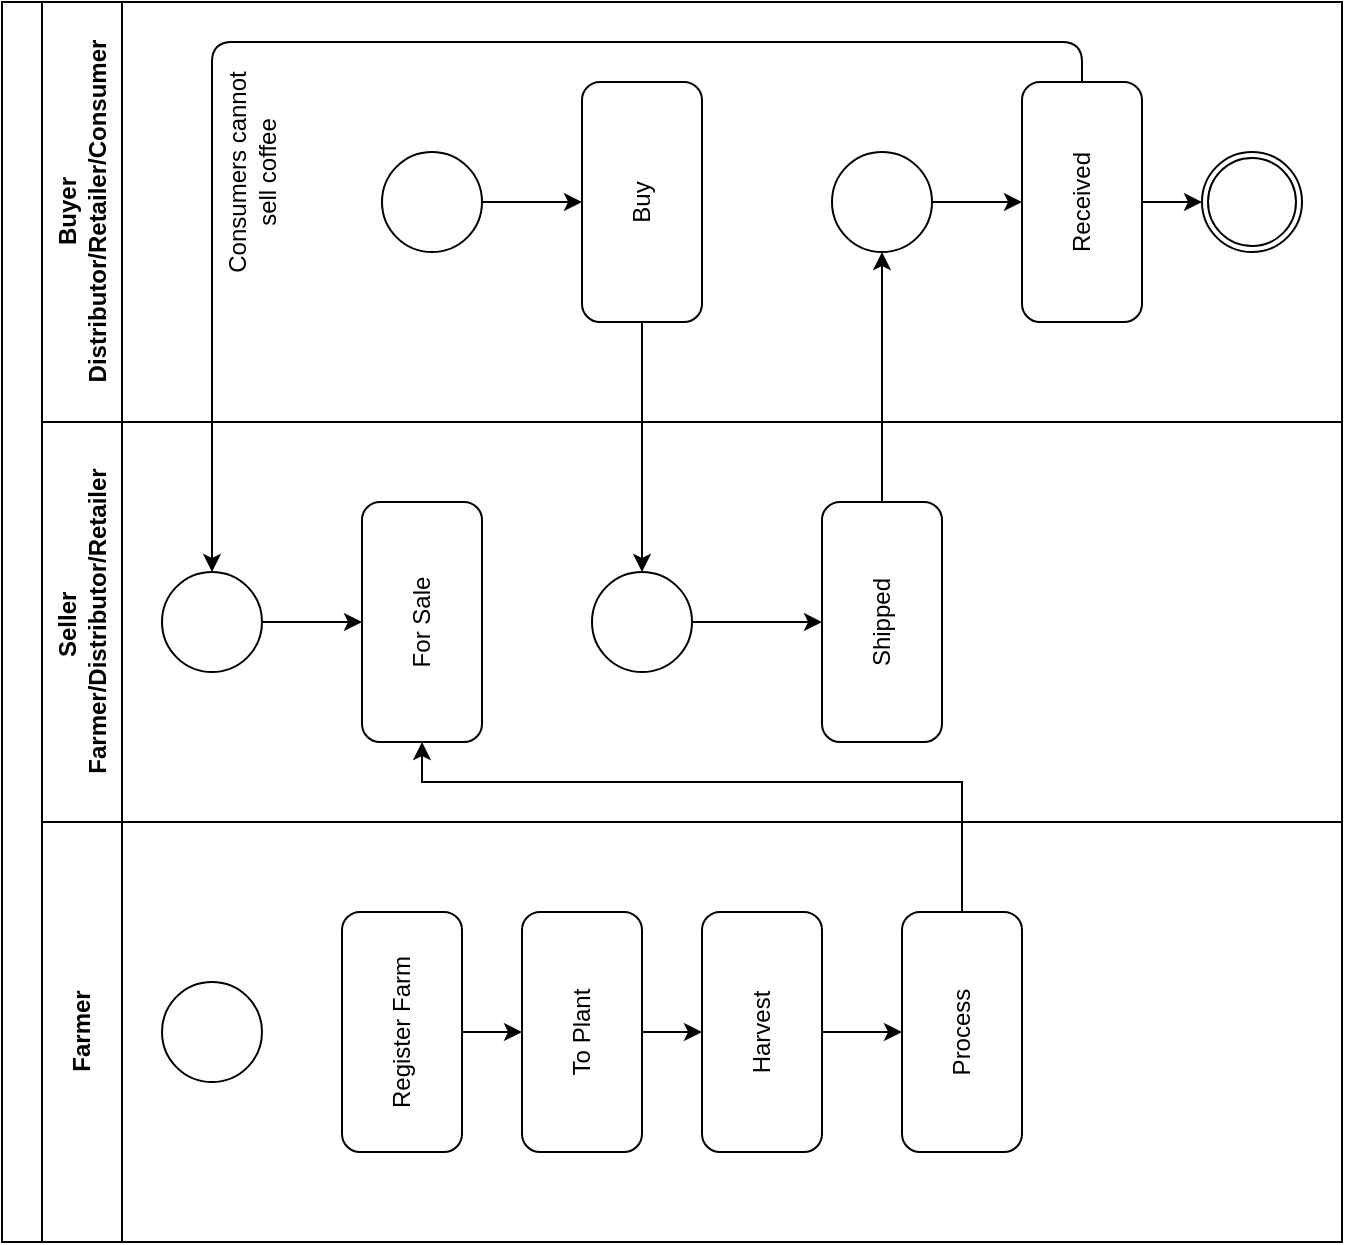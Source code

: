 <mxfile version="13.1.1" type="device"><diagram id="prtHgNgQTEPvFCAcTncT" name="Page-1"><mxGraphModel dx="1002" dy="660" grid="1" gridSize="10" guides="1" tooltips="1" connect="1" arrows="1" fold="1" page="1" pageScale="1" pageWidth="827" pageHeight="1169" math="0" shadow="0"><root><mxCell id="0"/><mxCell id="1" parent="0"/><mxCell id="dNxyNK7c78bLwvsdeMH5-19" value="" style="swimlane;html=1;childLayout=stackLayout;resizeParent=1;resizeParentMax=0;horizontal=0;startSize=20;horizontalStack=0;" parent="1" vertex="1"><mxGeometry x="120" y="50" width="670" height="620" as="geometry"><mxRectangle x="120" y="50" width="50" height="40" as="alternateBounds"/></mxGeometry></mxCell><mxCell id="dNxyNK7c78bLwvsdeMH5-38" style="edgeStyle=orthogonalEdgeStyle;rounded=0;orthogonalLoop=1;jettySize=auto;html=1;endArrow=classic;endFill=1;" parent="dNxyNK7c78bLwvsdeMH5-19" source="dNxyNK7c78bLwvsdeMH5-26" edge="1"><mxGeometry relative="1" as="geometry"><Array as="points"><mxPoint x="180" y="340"/><mxPoint x="400" y="340"/></Array><mxPoint x="400" y="440" as="targetPoint"/></mxGeometry></mxCell><mxCell id="dNxyNK7c78bLwvsdeMH5-20" value="Buyer&lt;br&gt;Distributor/Retailer/Consumer" style="swimlane;html=1;startSize=40;horizontal=0;" parent="dNxyNK7c78bLwvsdeMH5-19" vertex="1"><mxGeometry x="20" width="650" height="210" as="geometry"/></mxCell><mxCell id="Ulrpp4j5N3XwbVjnwpGd-16" value="Buy" style="rounded=1;whiteSpace=wrap;html=1;rotation=-90;" vertex="1" parent="dNxyNK7c78bLwvsdeMH5-20"><mxGeometry x="240" y="70" width="120" height="60" as="geometry"/></mxCell><mxCell id="Ulrpp4j5N3XwbVjnwpGd-17" value="" style="edgeStyle=orthogonalEdgeStyle;rounded=0;orthogonalLoop=1;jettySize=auto;html=1;" edge="1" parent="dNxyNK7c78bLwvsdeMH5-20" source="Ulrpp4j5N3XwbVjnwpGd-13" target="Ulrpp4j5N3XwbVjnwpGd-16"><mxGeometry relative="1" as="geometry"/></mxCell><mxCell id="Ulrpp4j5N3XwbVjnwpGd-13" value="" style="shape=mxgraph.bpmn.shape;html=1;verticalLabelPosition=bottom;labelBackgroundColor=#ffffff;verticalAlign=top;align=center;perimeter=ellipsePerimeter;outlineConnect=0;outline=standard;symbol=general;" vertex="1" parent="dNxyNK7c78bLwvsdeMH5-20"><mxGeometry x="170" y="75" width="50" height="50" as="geometry"/></mxCell><mxCell id="Ulrpp4j5N3XwbVjnwpGd-28" value="" style="edgeStyle=orthogonalEdgeStyle;rounded=0;orthogonalLoop=1;jettySize=auto;html=1;" edge="1" parent="dNxyNK7c78bLwvsdeMH5-20" source="Ulrpp4j5N3XwbVjnwpGd-24" target="Ulrpp4j5N3XwbVjnwpGd-27"><mxGeometry relative="1" as="geometry"/></mxCell><mxCell id="Ulrpp4j5N3XwbVjnwpGd-24" value="" style="shape=mxgraph.bpmn.shape;html=1;verticalLabelPosition=bottom;labelBackgroundColor=#ffffff;verticalAlign=top;align=center;perimeter=ellipsePerimeter;outlineConnect=0;outline=standard;symbol=general;" vertex="1" parent="dNxyNK7c78bLwvsdeMH5-20"><mxGeometry x="395" y="75" width="50" height="50" as="geometry"/></mxCell><mxCell id="Ulrpp4j5N3XwbVjnwpGd-35" value="" style="edgeStyle=orthogonalEdgeStyle;rounded=0;orthogonalLoop=1;jettySize=auto;html=1;entryX=0;entryY=0.5;entryDx=0;entryDy=0;" edge="1" parent="dNxyNK7c78bLwvsdeMH5-20" source="Ulrpp4j5N3XwbVjnwpGd-27" target="Ulrpp4j5N3XwbVjnwpGd-29"><mxGeometry relative="1" as="geometry"><mxPoint x="690" y="100" as="targetPoint"/></mxGeometry></mxCell><mxCell id="Ulrpp4j5N3XwbVjnwpGd-27" value="Received" style="rounded=1;whiteSpace=wrap;html=1;rotation=-90;" vertex="1" parent="dNxyNK7c78bLwvsdeMH5-20"><mxGeometry x="460" y="70" width="120" height="60" as="geometry"/></mxCell><mxCell id="Ulrpp4j5N3XwbVjnwpGd-29" value="" style="shape=mxgraph.bpmn.shape;html=1;verticalLabelPosition=bottom;labelBackgroundColor=#ffffff;verticalAlign=top;align=center;perimeter=ellipsePerimeter;outlineConnect=0;outline=throwing;symbol=general;" vertex="1" parent="dNxyNK7c78bLwvsdeMH5-20"><mxGeometry x="580" y="75" width="50" height="50" as="geometry"/></mxCell><mxCell id="Ulrpp4j5N3XwbVjnwpGd-37" value="Consumers cannot sell coffee" style="text;html=1;strokeColor=none;fillColor=none;align=center;verticalAlign=middle;whiteSpace=wrap;rounded=0;rotation=-90;" vertex="1" parent="dNxyNK7c78bLwvsdeMH5-20"><mxGeometry x="50" y="75" width="110" height="20" as="geometry"/></mxCell><mxCell id="dNxyNK7c78bLwvsdeMH5-21" value="Seller&amp;nbsp;&lt;br&gt;Farmer/Distributor/Retailer" style="swimlane;html=1;startSize=40;horizontal=0;" parent="dNxyNK7c78bLwvsdeMH5-19" vertex="1"><mxGeometry x="20" y="210" width="650" height="200" as="geometry"/></mxCell><mxCell id="dNxyNK7c78bLwvsdeMH5-29" value="" style="edgeStyle=orthogonalEdgeStyle;rounded=0;orthogonalLoop=1;jettySize=auto;html=1;endArrow=classic;endFill=1;" parent="dNxyNK7c78bLwvsdeMH5-21" source="dNxyNK7c78bLwvsdeMH5-26" edge="1"><mxGeometry relative="1" as="geometry"><mxPoint x="260" y="60" as="targetPoint"/></mxGeometry></mxCell><mxCell id="Ulrpp4j5N3XwbVjnwpGd-21" value="Shipped" style="rounded=1;whiteSpace=wrap;html=1;rotation=-90;" vertex="1" parent="dNxyNK7c78bLwvsdeMH5-21"><mxGeometry x="360" y="70" width="120" height="60" as="geometry"/></mxCell><mxCell id="Ulrpp4j5N3XwbVjnwpGd-11" value="For Sale" style="rounded=1;whiteSpace=wrap;html=1;rotation=-90;" vertex="1" parent="dNxyNK7c78bLwvsdeMH5-21"><mxGeometry x="130" y="70" width="120" height="60" as="geometry"/></mxCell><mxCell id="Ulrpp4j5N3XwbVjnwpGd-15" value="" style="edgeStyle=orthogonalEdgeStyle;rounded=0;orthogonalLoop=1;jettySize=auto;html=1;" edge="1" parent="dNxyNK7c78bLwvsdeMH5-21" source="Ulrpp4j5N3XwbVjnwpGd-14" target="Ulrpp4j5N3XwbVjnwpGd-11"><mxGeometry relative="1" as="geometry"/></mxCell><mxCell id="Ulrpp4j5N3XwbVjnwpGd-14" value="" style="shape=mxgraph.bpmn.shape;html=1;verticalLabelPosition=bottom;labelBackgroundColor=#ffffff;verticalAlign=top;align=center;perimeter=ellipsePerimeter;outlineConnect=0;outline=standard;symbol=general;" vertex="1" parent="dNxyNK7c78bLwvsdeMH5-21"><mxGeometry x="60" y="75" width="50" height="50" as="geometry"/></mxCell><mxCell id="Ulrpp4j5N3XwbVjnwpGd-22" value="" style="edgeStyle=orthogonalEdgeStyle;rounded=0;orthogonalLoop=1;jettySize=auto;html=1;" edge="1" parent="dNxyNK7c78bLwvsdeMH5-21" source="Ulrpp4j5N3XwbVjnwpGd-18" target="Ulrpp4j5N3XwbVjnwpGd-21"><mxGeometry relative="1" as="geometry"/></mxCell><mxCell id="Ulrpp4j5N3XwbVjnwpGd-18" value="" style="shape=mxgraph.bpmn.shape;html=1;verticalLabelPosition=bottom;labelBackgroundColor=#ffffff;verticalAlign=top;align=center;perimeter=ellipsePerimeter;outlineConnect=0;outline=standard;symbol=general;" vertex="1" parent="dNxyNK7c78bLwvsdeMH5-21"><mxGeometry x="275" y="75" width="50" height="50" as="geometry"/></mxCell><mxCell id="dNxyNK7c78bLwvsdeMH5-22" value="Farmer" style="swimlane;html=1;startSize=40;horizontal=0;" parent="dNxyNK7c78bLwvsdeMH5-19" vertex="1"><mxGeometry x="20" y="410" width="650" height="210" as="geometry"/></mxCell><mxCell id="Ulrpp4j5N3XwbVjnwpGd-6" value="" style="edgeStyle=orthogonalEdgeStyle;rounded=0;orthogonalLoop=1;jettySize=auto;html=1;" edge="1" parent="dNxyNK7c78bLwvsdeMH5-22" source="Ulrpp4j5N3XwbVjnwpGd-4" target="Ulrpp4j5N3XwbVjnwpGd-5"><mxGeometry relative="1" as="geometry"/></mxCell><mxCell id="Ulrpp4j5N3XwbVjnwpGd-4" value="Register Farm" style="rounded=1;whiteSpace=wrap;html=1;rotation=-90;" vertex="1" parent="dNxyNK7c78bLwvsdeMH5-22"><mxGeometry x="120" y="75" width="120" height="60" as="geometry"/></mxCell><mxCell id="Ulrpp4j5N3XwbVjnwpGd-8" value="" style="edgeStyle=orthogonalEdgeStyle;rounded=0;orthogonalLoop=1;jettySize=auto;html=1;" edge="1" parent="dNxyNK7c78bLwvsdeMH5-22" source="Ulrpp4j5N3XwbVjnwpGd-5" target="Ulrpp4j5N3XwbVjnwpGd-7"><mxGeometry relative="1" as="geometry"/></mxCell><mxCell id="Ulrpp4j5N3XwbVjnwpGd-3" value="" style="shape=mxgraph.bpmn.shape;html=1;verticalLabelPosition=bottom;labelBackgroundColor=#ffffff;verticalAlign=top;align=center;perimeter=ellipsePerimeter;outlineConnect=0;outline=standard;symbol=general;" vertex="1" parent="dNxyNK7c78bLwvsdeMH5-22"><mxGeometry x="60" y="80" width="50" height="50" as="geometry"/></mxCell><mxCell id="Ulrpp4j5N3XwbVjnwpGd-5" value="To Plant" style="rounded=1;whiteSpace=wrap;html=1;rotation=-90;" vertex="1" parent="dNxyNK7c78bLwvsdeMH5-22"><mxGeometry x="210" y="75" width="120" height="60" as="geometry"/></mxCell><mxCell id="Ulrpp4j5N3XwbVjnwpGd-10" value="" style="edgeStyle=orthogonalEdgeStyle;rounded=0;orthogonalLoop=1;jettySize=auto;html=1;" edge="1" parent="dNxyNK7c78bLwvsdeMH5-22" source="Ulrpp4j5N3XwbVjnwpGd-7" target="Ulrpp4j5N3XwbVjnwpGd-9"><mxGeometry relative="1" as="geometry"/></mxCell><mxCell id="Ulrpp4j5N3XwbVjnwpGd-7" value="Harvest" style="rounded=1;whiteSpace=wrap;html=1;rotation=-90;" vertex="1" parent="dNxyNK7c78bLwvsdeMH5-22"><mxGeometry x="300" y="75" width="120" height="60" as="geometry"/></mxCell><mxCell id="Ulrpp4j5N3XwbVjnwpGd-9" value="Process" style="rounded=1;whiteSpace=wrap;html=1;rotation=-90;" vertex="1" parent="dNxyNK7c78bLwvsdeMH5-22"><mxGeometry x="400" y="75" width="120" height="60" as="geometry"/></mxCell><mxCell id="Ulrpp4j5N3XwbVjnwpGd-12" value="" style="edgeStyle=orthogonalEdgeStyle;rounded=0;orthogonalLoop=1;jettySize=auto;html=1;" edge="1" parent="dNxyNK7c78bLwvsdeMH5-19" source="Ulrpp4j5N3XwbVjnwpGd-9" target="Ulrpp4j5N3XwbVjnwpGd-11"><mxGeometry relative="1" as="geometry"><Array as="points"><mxPoint x="480" y="390"/><mxPoint x="210" y="390"/></Array></mxGeometry></mxCell><mxCell id="Ulrpp4j5N3XwbVjnwpGd-20" value="" style="edgeStyle=orthogonalEdgeStyle;rounded=0;orthogonalLoop=1;jettySize=auto;html=1;entryX=0.5;entryY=0;entryDx=0;entryDy=0;" edge="1" parent="dNxyNK7c78bLwvsdeMH5-19" source="Ulrpp4j5N3XwbVjnwpGd-16" target="Ulrpp4j5N3XwbVjnwpGd-18"><mxGeometry relative="1" as="geometry"><mxPoint x="320" y="180" as="targetPoint"/></mxGeometry></mxCell><mxCell id="Ulrpp4j5N3XwbVjnwpGd-26" value="" style="edgeStyle=orthogonalEdgeStyle;rounded=0;orthogonalLoop=1;jettySize=auto;html=1;entryX=0.5;entryY=1;entryDx=0;entryDy=0;" edge="1" parent="dNxyNK7c78bLwvsdeMH5-19" source="Ulrpp4j5N3XwbVjnwpGd-21" target="Ulrpp4j5N3XwbVjnwpGd-24"><mxGeometry relative="1" as="geometry"><mxPoint x="440" y="230" as="targetPoint"/></mxGeometry></mxCell><mxCell id="Ulrpp4j5N3XwbVjnwpGd-36" value="" style="endArrow=classic;html=1;exitX=1;exitY=0.5;exitDx=0;exitDy=0;entryX=0.5;entryY=0;entryDx=0;entryDy=0;" edge="1" parent="dNxyNK7c78bLwvsdeMH5-19" source="Ulrpp4j5N3XwbVjnwpGd-27" target="Ulrpp4j5N3XwbVjnwpGd-14"><mxGeometry width="50" height="50" relative="1" as="geometry"><mxPoint x="270" y="350" as="sourcePoint"/><mxPoint x="320" y="300" as="targetPoint"/><Array as="points"><mxPoint x="540" y="20"/><mxPoint x="105" y="20"/></Array></mxGeometry></mxCell></root></mxGraphModel></diagram></mxfile>